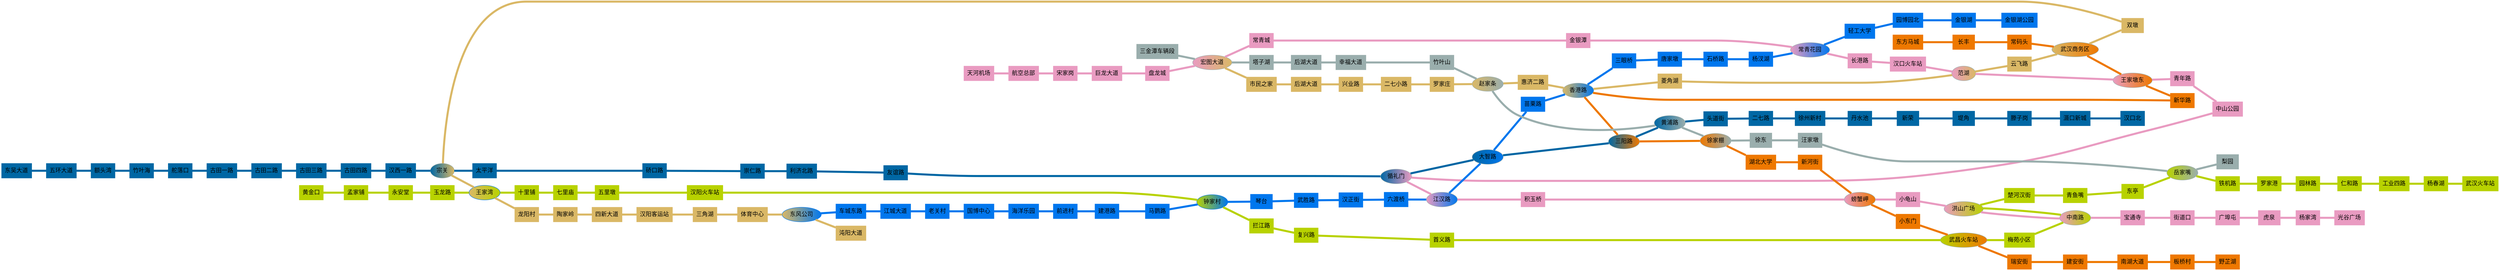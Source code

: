 
// 此程序使用 Graphviz 脚本程序画武汉地铁线路图。
// 作者：mantout

// 定义：
//   Line | Code | Color
//  1号线 | U1 | #0067a4(地铁蓝)
//  2号线 | U2 | #e99bc1(梅花红)
//  3号线 | U3 | #dab866(归元金)
//  4号线 | U4 | #b8d200(芳草绿)
//  6号线 | U6 | #0077ee(鹦鹉绿)
//  7号线 | E2 | #ee7800(凤凰橙)
//  8号线 | U7 | #9aaead(青铜色)


graph wuhan_metro {
	rankdir="LR"
	node[shape=box, style=filled, fontcolor=black]
	edge[penwidth=5]

	subgraph hankou {
		label = "hankou"
		style = "rounded, filled"

		// Nodes of Line 1
		node[color="#0067a4"]
		DWDD[label="东吴大道"]
		WHDD[label="五环大道"]
		ETW[label="额头湾"]
		ZYH[label="竹叶海"]
		DLK[label="舵落口"]
		GTYL[label="古田一路"]
		GTEL[label="古田二路"]
		GTSn[label="古田三路"]
		GTSi[label="古田四路"]
		HXYL[label="汉西一路"]
		//ZG[label="宗关"]
		TPY[label="太平洋"]
		QKL[label="硚口路"]
		CRL[label="崇仁路"]
		LJBL[label="利济北路"]
		YYL[label="友谊路"]
		//XLM[label="循礼门"]
		//DZL[label="大智路"]
		//SYaL[label="三阳路"]
		//HPL[label="黄浦路"]
		TDJ[label="头道街"]
		EQL[label="二七路"]
		XZXC[label="徐州新村"]
		DSC[label="丹水池"]
		XR[label="新荣"]
		DJ[label="堤角"]
		TZG[label="滕子岗"]
		SKXC[label="滠口新城"]
		HKB[label="汉口北"]


		// Nodes of Line 2
		node[color="#e99bc1"]
		THJC[label="天河机场"]
		HKZB[label="航空总部"]
		SJG[label="宋家岗"]
		JLDD[label="巨龙大道"]
		PLC[label="盘龙城"]
		//HTDD[label="宏图大道"]
		CQC[label="常青城"]
		JYT[label="金银潭"]
		//CQHY[label="常青花园"]
		CGL[label="长港路"]
		HKZ[label="汉口火车站"]
		//FH[label="范湖"]
		//WJDD[label="王家墩东"]
		QNL[label="青年路"]
		ZSGY[label="中山公园"]
		//XLM[label="循礼门"]
		//JHL[label="江汉路"]

		// Nodes of Line 3
		node[color="#dab866"]
		//HTDD[label="宏图大道"]
		SMZJ[label="市民之家"]
		HHDD3[label="后湖大道"]
		XYL[label="兴业路"]
		ERXL[label="二七小路"]
		LJZ[label="罗家庄"]
		//ZJT[label="赵家条"]
		HJEL[label="惠济二路"]
		//XGL[label="香港路"]
		LJH[label="菱角湖"]
		//FH[label="范湖"]
		YFL[label="云飞路"]
		//WHSW[label="武汉商务区"]
		SD[label="双墩"]
		//ZG[label="宗关"]

		// Nodes of Line 6
		node[color="#0077ee"]
		WSL[label="武胜路"]
		HZJ[label="汉正街"]
		LDQ[label="六渡桥"]
		//JHL[label="江汉路"]
		//DZL[label="大智路"]
		MLL[label="苗栗路"]
		//XGL[label="香港路"]
		SYQ[label="三眼桥"]
		TJD[label="唐家墩"]
		SQL[label="石桥路"]
		YCaH[label="杨汊湖"]
		//CQHY[label="常青花园"]
		QGDX[label="轻工大学"]
		YBYB[label="园博园北"]
		JYH[label="金银湖"]
		JYHG[label="金银湖公园"]

		// Nodes of Line 7
		node[color="#ee7800"]
		DFMC[label="东方马城"]
		CF[label="长丰"]
		CMT[label="常码头"]
		//WHSW[label="武汉商务区"]
		//WJDD[label="王家墩东"]
		XHL[label="新华路"]
		//XGL[label="香港路"]
		//SYaL[label="三阳路"]

		// Nodes of Line 8
		node[color="#9aaead"]
		SJT[label="三金潭车辆段"]
		//HTDD[label="宏图大道"]
		TZH[label="塔子湖"]
		HHDD8[label="后湖大道"]
		XFDD[label="幸福大道"]
		ZYS[label="竹叶山"]
		//ZJT[label="赵家条"]
		//HPL[label="黄浦路"]


		// Interchange Nodes
		node[shape=ellipse]
		ZG[label="宗关", fillcolor="#0067a4:#dab866"]
		XLM[label="循礼门", fillcolor="#0067a4:#e99bc1"]
		HTDD[label="宏图大道", fillcolor="#e99bc1:#dab866"]
		FH[label="范湖", fillcolor="#e99bc1:#dab866"]
		JHL[label="江汉路", fillcolor="#e99bc1:#0077ee"]
		DZL[label="大智路", fillcolor="#0067a4:#0077ee"]
		XGL[label="香港路", fillcolor="#dab866:#0077ee"]
		CQHY[label="常青花园", fillcolor="#e99bc1:#0077ee"]
		WHSW[label="武汉商务区", fillcolor="#dab866:#ee7800"]
		WJDD[label="王家墩东", fillcolor="#e99bc1:#ee7800"]
		SYaL[label="三阳路", fillcolor="#0067a4:#ee7800"]
		//HHDD[label="后湖大道"]
		ZJT[label="赵家条", fillcolor="#dab866:#9aaead"]
		HPL[label="黄浦路", fillcolor="#0067a4:#9aaead"]
	}

	subgraph hanyang {
		label = "hanyang"
		style = "rounded, filled"

		// Nodes of Line 3
		node[color="#dab866"]
		//WJW[label="王家湾"]
		LYC[label="龙阳村"]
		TJL[label="陶家岭"]
		SXDD[label="四新大道"]
		HYKY[label="汉阳客运站"]
		SJH[label="三角湖"]
		TYZX[label="体育中心"]
		//DFGS[label="东风公司"]
		ZYDD[label="沌阳大道"]

		// Nodes of Line 4
		node[color="#b8d200"]
		HJK[label="黄金口"]
		MJP[label="孟家铺"]
		YAT[label="永安堂"]
		YLoL[label="玉龙路"]
		//WJW[label="王家湾"]
		SLP[label="十里铺"]
		QLM[label="七里庙"]
		WLD[label="五里墩"]
		HYZ[label="汉阳火车站"]
		//ZJC[label="钟家村"]
		LJL[label="拦江路"]

		// Nodes of Line 6
		node[color="#0077ee"]
		//DFGS[label="东风公司"]
		CCDL[label="车城东路"]
		JCDD[label="江城大道"]
		LGC[label="老关村"]
		GBZX[label="国博中心"]
		HYLY[label="海洋乐园"]
		QJC[label="前进村"]
		JGL[label="建港路"]
		MYL[label="马鹦路"]
		//ZJC[label="钟家村"]
		QT[label="琴台"]

		// Interchange Nodes
		node[shape=ellipse]
		WJW[label="王家湾", fillcolor="#dab866:#b8d200"]
		DFGS[label="东风公司", fillcolor="#dab866:#0077ee"]
		ZJC[label="钟家村", fillcolor="#b8d200:#0077ee"]
	}

	subgraph wuchang {
		label = "wuchang"
		style = "rounded, filled"

		// Nodes of Line 2
		node[color="#e99bc1"]
		JYQ[label="积玉桥"]
		//PXJ[label="螃蟹岬"]
		XGS[label="小龟山"]
		//HSGC[label="洪山广场"]
		//ZNL[label="中南路"]
		BTS[label="宝通寺"]
		JDK[label="街道口"]
		GBT[label="广埠屯"]
		HQ[label="虎泉"]
		YJW[label="杨家湾"]
		GGGC[label="光谷广场"]

		// Nodes of Line 4
		node[color="#b8d200"]
		FXL[label="复兴路"]
		SYiL[label="首义路"]
		//WCZ[label="武昌火车站"]
		MYXQ[label="梅苑小区"]
		//ZNL[label="中南路"]
		//HSGC[label="洪山广场"]
		CHHJ[label="楚河汉街"]
		QYZ[label="青鱼嘴"]
		DT[label="东亭"]
		//YJZ[label="岳家嘴"]
		TiJL[label="铁机路"]
		LJG[label="罗家港"]
		YLiL[label="园林路"]
		RHL[label="仁和路"]
		GYSL[label="工业四路"]
		YCuH[label="杨春湖"]
		WHZ[label="武汉火车站"]

		// Nodes of Line 7
		node[color="#ee7800"]
		//XJP[label="徐家棚"]
		HBDX[label="湖北大学"]
		XHJ[label="新河街"]
		//PXJ[label="螃蟹岬"]
		XDM[label="小东门"]
		//WCZ[label="武昌火车站"]
		RAJ[label="瑞安街"]
		JAJ[label="建安街"]
		NHDD[label="南湖大道"]
		BQC[label="板桥村"]
		YZH[label="野芷湖"]

		// Nodes of Line 8
		node[color="#9aaead"]
		//XJP[label="徐家棚"]
		XD[label="徐东"]
		WJD[label="汪家墩"]
		//YJZ[label="岳家嘴"]
		LY[label="梨园"]
		// Phase 2 of Line 8
		/*xxx[label="省博物馆"]
		xxx[label="中南医院"]
		xxx[label="水果湖"]
		xxx[label="洪山路"]
		xxx[label="小洪山"]
		xxx[label="街道口"]
		xxx[label="雄楚大街"]
		xxx[label="洪山区政府"]
		xxx[label="南湖"]
		xxx[label="省农科院"]
		xxx[label="野芷湖西路"]
		xxx[label="野芷湖"]*/

		// Interchange Nodes
		node[shape=ellipse]
		HSGC[label="洪山广场", fillcolor="#e99bc1:#b8d200"]
		ZNL[label="中南路", fillcolor="#e99bc1:#b8d200"]
		PXJ[label="螃蟹岬", fillcolor="#e99bc1:#ee7800"]
		WCZ[label="武昌火车站", fillcolor="#b8d200:#ee7800"]
		XJP[label="徐家棚", fillcolor="#ee7800:#9aaead"]
		YJZ[label="岳家嘴", fillcolor="#b8d200:#9aaead"]
	}

	// Line 1
	edge [color="#0067a4"]
	DWDD -- WHDD -- ETW -- ZYH -- DLK -- GTYL -- GTEL -- GTSn -- GTSi -- HXYL -- 
	ZG -- TPY -- QKL -- CRL -- LJBL -- YYL -- XLM -- DZL -- SYaL -- HPL -- TDJ -- 
	EQL -- XZXC -- DSC -- XR -- DJ -- TZG -- SKXC -- HKB

	// Line 2
	edge[color="#e99bc1"]
	THJC -- HKZB -- SJG -- JLDD -- PLC -- HTDD -- CQC -- JYT -- CQHY -- CGL -- 
	HKZ -- FH -- WJDD -- QNL -- ZSGY -- XLM -- JHL -- JYQ -- PXJ -- XGS -- 
	HSGC -- ZNL -- BTS -- JDK -- GBT -- HQ -- YJW -- GGGC

	// Line 3
	edge[color="#dab866"]
	HTDD -- SMZJ -- HHDD3 -- XYL -- ERXL -- LJZ -- ZJT -- HJEL -- XGL -- LJH -- 
	FH -- YFL -- WHSW -- SD -- ZG -- WJW -- LYC -- TJL -- SXDD -- HYKY -- SJH -- 
	TYZX -- DFGS -- ZYDD

	// Line 4
	edge[color="#b8d200"]
	HJK -- MJP -- YAT -- YLoL -- WJW -- SLP -- QLM -- WLD -- HYZ -- ZJC -- 
	LJL -- FXL -- SYiL -- WCZ -- MYXQ -- ZNL -- HSGC -- CHHJ -- QYZ -- DT -- 
	YJZ -- TiJL -- LJG -- YLiL -- RHL -- GYSL -- YCuH -- WHZ

	// Line 6
	edge[color="#0077ee"]
	DFGS -- CCDL -- JCDD -- LGC -- GBZX -- HYLY -- QJC -- JGL -- MYL -- ZJC --
	QT -- WSL -- HZJ -- LDQ -- JHL -- DZL -- MLL -- XGL -- SYQ -- TJD -- SQL -- 
	YCaH -- CQHY -- QGDX -- YBYB -- JYH -- JYHG

	// Line 7
	edge[color="#ee7800"]
	DFMC -- CF -- CMT -- WHSW -- WJDD -- XHL -- XGL -- SYaL -- XJP -- HBDX --
	XHJ -- PXJ -- XDM -- WCZ -- RAJ -- JAJ -- NHDD -- BQC -- YZH

	// Line 8
	edge[color="#9aaead"]
	SJT -- HTDD -- TZH -- HHDD8 -- XFDD -- ZYS -- ZJT -- HPL -- XJP -- XD -- WJD -- 
	YJZ -- LY
}